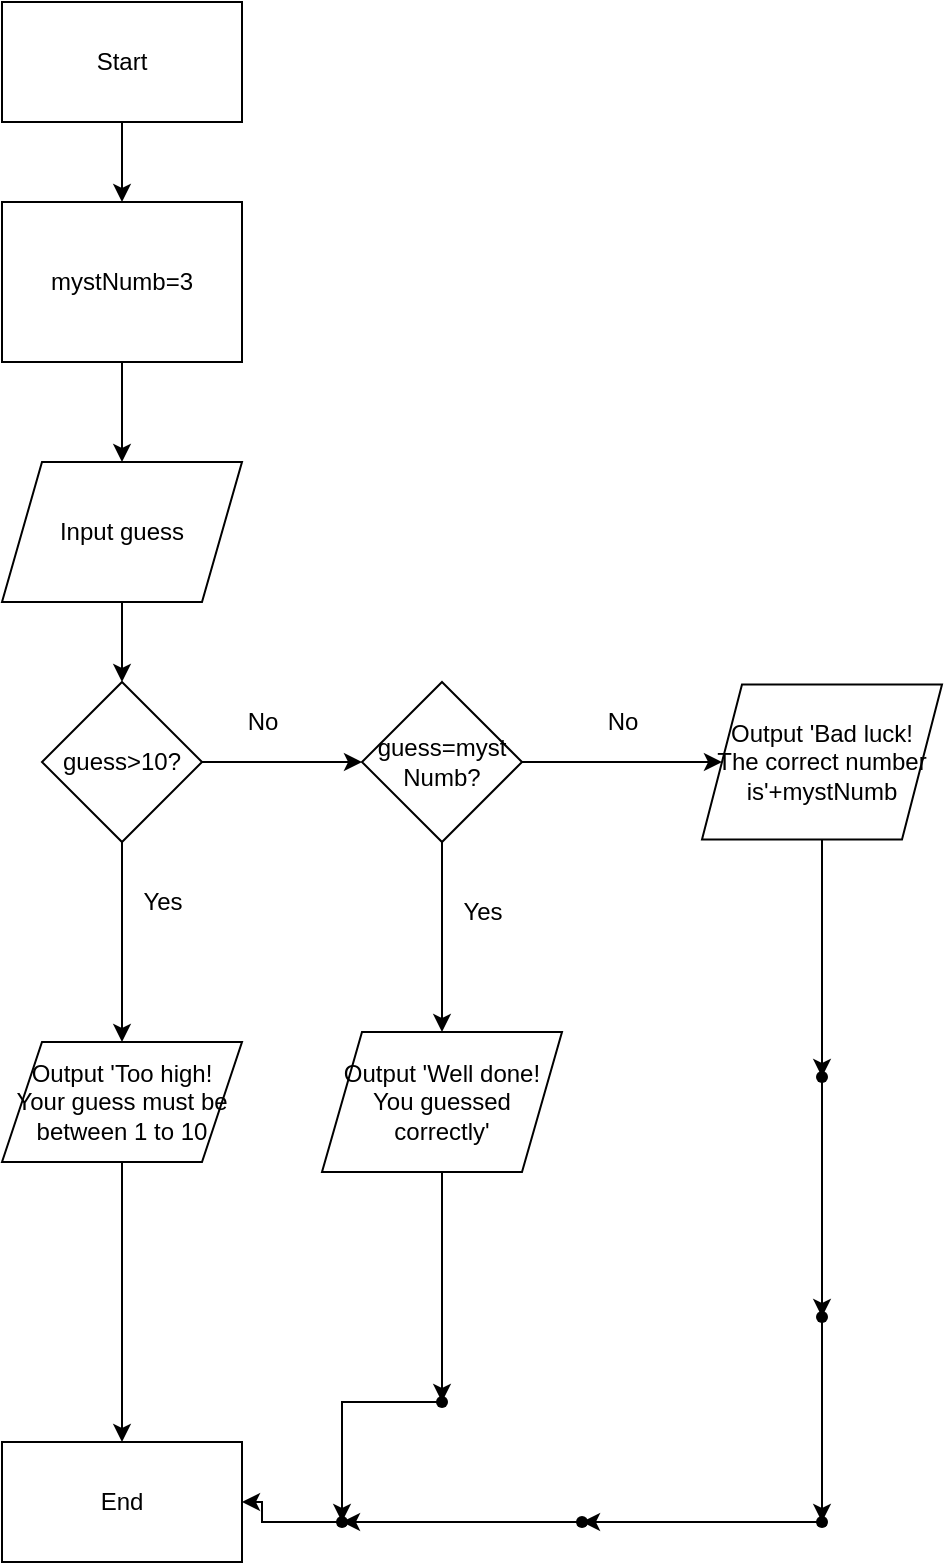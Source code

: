 <mxfile version="20.4.0" type="github">
  <diagram id="IygaAQO6Fwkb2t0BwK1n" name="Page-1">
    <mxGraphModel dx="1038" dy="571" grid="1" gridSize="10" guides="1" tooltips="1" connect="1" arrows="1" fold="1" page="1" pageScale="1" pageWidth="1100" pageHeight="850" math="0" shadow="0">
      <root>
        <mxCell id="0" />
        <mxCell id="1" parent="0" />
        <mxCell id="u7WO7krfSVd80VwErUgb-2" value="" style="edgeStyle=orthogonalEdgeStyle;rounded=0;orthogonalLoop=1;jettySize=auto;html=1;" edge="1" parent="1" source="-EWFHfNRZtV0F0qdSBJq-1" target="u7WO7krfSVd80VwErUgb-1">
          <mxGeometry relative="1" as="geometry" />
        </mxCell>
        <mxCell id="-EWFHfNRZtV0F0qdSBJq-1" value="Start" style="rounded=0;whiteSpace=wrap;html=1;strokeColor=#000000;" parent="1" vertex="1">
          <mxGeometry x="500" y="20" width="120" height="60" as="geometry" />
        </mxCell>
        <mxCell id="-EWFHfNRZtV0F0qdSBJq-14" value="End" style="rounded=0;whiteSpace=wrap;html=1;strokeColor=#000000;" parent="1" vertex="1">
          <mxGeometry x="500" y="740" width="120" height="60" as="geometry" />
        </mxCell>
        <mxCell id="u7WO7krfSVd80VwErUgb-4" value="" style="edgeStyle=orthogonalEdgeStyle;rounded=0;orthogonalLoop=1;jettySize=auto;html=1;" edge="1" parent="1" source="u7WO7krfSVd80VwErUgb-1" target="u7WO7krfSVd80VwErUgb-3">
          <mxGeometry relative="1" as="geometry" />
        </mxCell>
        <mxCell id="u7WO7krfSVd80VwErUgb-1" value="mystNumb=3" style="whiteSpace=wrap;html=1;strokeColor=#000000;rounded=0;" vertex="1" parent="1">
          <mxGeometry x="500" y="120" width="120" height="80" as="geometry" />
        </mxCell>
        <mxCell id="u7WO7krfSVd80VwErUgb-6" value="" style="edgeStyle=orthogonalEdgeStyle;rounded=0;orthogonalLoop=1;jettySize=auto;html=1;" edge="1" parent="1" source="u7WO7krfSVd80VwErUgb-3" target="u7WO7krfSVd80VwErUgb-5">
          <mxGeometry relative="1" as="geometry" />
        </mxCell>
        <mxCell id="u7WO7krfSVd80VwErUgb-3" value="Input guess" style="shape=parallelogram;perimeter=parallelogramPerimeter;whiteSpace=wrap;html=1;fixedSize=1;strokeColor=#000000;rounded=0;" vertex="1" parent="1">
          <mxGeometry x="500" y="250" width="120" height="70" as="geometry" />
        </mxCell>
        <mxCell id="u7WO7krfSVd80VwErUgb-8" value="" style="edgeStyle=orthogonalEdgeStyle;rounded=0;orthogonalLoop=1;jettySize=auto;html=1;" edge="1" parent="1" source="u7WO7krfSVd80VwErUgb-5" target="u7WO7krfSVd80VwErUgb-7">
          <mxGeometry relative="1" as="geometry" />
        </mxCell>
        <mxCell id="u7WO7krfSVd80VwErUgb-11" value="" style="edgeStyle=orthogonalEdgeStyle;rounded=0;orthogonalLoop=1;jettySize=auto;html=1;" edge="1" parent="1" source="u7WO7krfSVd80VwErUgb-5" target="u7WO7krfSVd80VwErUgb-10">
          <mxGeometry relative="1" as="geometry" />
        </mxCell>
        <mxCell id="u7WO7krfSVd80VwErUgb-5" value="guess&amp;gt;10?" style="rhombus;whiteSpace=wrap;html=1;strokeColor=#000000;rounded=0;" vertex="1" parent="1">
          <mxGeometry x="520" y="360" width="80" height="80" as="geometry" />
        </mxCell>
        <mxCell id="u7WO7krfSVd80VwErUgb-9" value="" style="edgeStyle=orthogonalEdgeStyle;rounded=0;orthogonalLoop=1;jettySize=auto;html=1;" edge="1" parent="1" source="u7WO7krfSVd80VwErUgb-7" target="-EWFHfNRZtV0F0qdSBJq-14">
          <mxGeometry relative="1" as="geometry" />
        </mxCell>
        <mxCell id="u7WO7krfSVd80VwErUgb-7" value="Output &#39;Too high!&lt;br&gt;Your guess must be&lt;br&gt;between 1 to 10" style="shape=parallelogram;perimeter=parallelogramPerimeter;whiteSpace=wrap;html=1;fixedSize=1;strokeColor=#000000;rounded=0;" vertex="1" parent="1">
          <mxGeometry x="500" y="540" width="120" height="60" as="geometry" />
        </mxCell>
        <mxCell id="u7WO7krfSVd80VwErUgb-13" value="" style="edgeStyle=orthogonalEdgeStyle;rounded=0;orthogonalLoop=1;jettySize=auto;html=1;" edge="1" parent="1" source="u7WO7krfSVd80VwErUgb-10" target="u7WO7krfSVd80VwErUgb-12">
          <mxGeometry relative="1" as="geometry" />
        </mxCell>
        <mxCell id="u7WO7krfSVd80VwErUgb-18" value="" style="edgeStyle=orthogonalEdgeStyle;rounded=0;orthogonalLoop=1;jettySize=auto;html=1;" edge="1" parent="1" source="u7WO7krfSVd80VwErUgb-10" target="u7WO7krfSVd80VwErUgb-17">
          <mxGeometry relative="1" as="geometry" />
        </mxCell>
        <mxCell id="u7WO7krfSVd80VwErUgb-10" value="guess=myst&lt;br&gt;Numb?" style="rhombus;whiteSpace=wrap;html=1;strokeColor=#000000;rounded=0;" vertex="1" parent="1">
          <mxGeometry x="680" y="360" width="80" height="80" as="geometry" />
        </mxCell>
        <mxCell id="u7WO7krfSVd80VwErUgb-31" value="" style="edgeStyle=orthogonalEdgeStyle;rounded=0;orthogonalLoop=1;jettySize=auto;html=1;" edge="1" parent="1" source="u7WO7krfSVd80VwErUgb-12" target="u7WO7krfSVd80VwErUgb-30">
          <mxGeometry relative="1" as="geometry" />
        </mxCell>
        <mxCell id="u7WO7krfSVd80VwErUgb-12" value="Output &#39;Well done!&lt;br&gt;You guessed &lt;br&gt;correctly&#39;" style="shape=parallelogram;perimeter=parallelogramPerimeter;whiteSpace=wrap;html=1;fixedSize=1;strokeColor=#000000;rounded=0;" vertex="1" parent="1">
          <mxGeometry x="660" y="535" width="120" height="70" as="geometry" />
        </mxCell>
        <mxCell id="u7WO7krfSVd80VwErUgb-20" value="" style="edgeStyle=orthogonalEdgeStyle;rounded=0;orthogonalLoop=1;jettySize=auto;html=1;" edge="1" parent="1" source="u7WO7krfSVd80VwErUgb-17" target="u7WO7krfSVd80VwErUgb-19">
          <mxGeometry relative="1" as="geometry" />
        </mxCell>
        <mxCell id="u7WO7krfSVd80VwErUgb-17" value="Output &#39;Bad luck!&lt;br&gt;The correct number&lt;br&gt;is&#39;+mystNumb" style="shape=parallelogram;perimeter=parallelogramPerimeter;whiteSpace=wrap;html=1;fixedSize=1;strokeColor=#000000;rounded=0;" vertex="1" parent="1">
          <mxGeometry x="850" y="361.25" width="120" height="77.5" as="geometry" />
        </mxCell>
        <mxCell id="u7WO7krfSVd80VwErUgb-22" value="" style="edgeStyle=orthogonalEdgeStyle;rounded=0;orthogonalLoop=1;jettySize=auto;html=1;" edge="1" parent="1" source="u7WO7krfSVd80VwErUgb-19" target="u7WO7krfSVd80VwErUgb-21">
          <mxGeometry relative="1" as="geometry" />
        </mxCell>
        <mxCell id="u7WO7krfSVd80VwErUgb-19" value="" style="shape=waypoint;sketch=0;size=6;pointerEvents=1;points=[];fillColor=default;resizable=0;rotatable=0;perimeter=centerPerimeter;snapToPoint=1;strokeColor=#000000;rounded=0;" vertex="1" parent="1">
          <mxGeometry x="890" y="537.5" width="40" height="40" as="geometry" />
        </mxCell>
        <mxCell id="u7WO7krfSVd80VwErUgb-24" value="" style="edgeStyle=orthogonalEdgeStyle;rounded=0;orthogonalLoop=1;jettySize=auto;html=1;" edge="1" parent="1" source="u7WO7krfSVd80VwErUgb-21" target="u7WO7krfSVd80VwErUgb-23">
          <mxGeometry relative="1" as="geometry" />
        </mxCell>
        <mxCell id="u7WO7krfSVd80VwErUgb-21" value="" style="shape=waypoint;sketch=0;size=6;pointerEvents=1;points=[];fillColor=default;resizable=0;rotatable=0;perimeter=centerPerimeter;snapToPoint=1;strokeColor=#000000;rounded=0;" vertex="1" parent="1">
          <mxGeometry x="890" y="657.5" width="40" height="40" as="geometry" />
        </mxCell>
        <mxCell id="u7WO7krfSVd80VwErUgb-26" value="" style="edgeStyle=orthogonalEdgeStyle;rounded=0;orthogonalLoop=1;jettySize=auto;html=1;" edge="1" parent="1" source="u7WO7krfSVd80VwErUgb-23" target="u7WO7krfSVd80VwErUgb-25">
          <mxGeometry relative="1" as="geometry" />
        </mxCell>
        <mxCell id="u7WO7krfSVd80VwErUgb-23" value="" style="shape=waypoint;sketch=0;size=6;pointerEvents=1;points=[];fillColor=default;resizable=0;rotatable=0;perimeter=centerPerimeter;snapToPoint=1;strokeColor=#000000;rounded=0;" vertex="1" parent="1">
          <mxGeometry x="890" y="760" width="40" height="40" as="geometry" />
        </mxCell>
        <mxCell id="u7WO7krfSVd80VwErUgb-28" value="" style="edgeStyle=orthogonalEdgeStyle;rounded=0;orthogonalLoop=1;jettySize=auto;html=1;" edge="1" parent="1" source="u7WO7krfSVd80VwErUgb-25" target="u7WO7krfSVd80VwErUgb-27">
          <mxGeometry relative="1" as="geometry" />
        </mxCell>
        <mxCell id="u7WO7krfSVd80VwErUgb-25" value="" style="shape=waypoint;sketch=0;size=6;pointerEvents=1;points=[];fillColor=default;resizable=0;rotatable=0;perimeter=centerPerimeter;snapToPoint=1;strokeColor=#000000;rounded=0;" vertex="1" parent="1">
          <mxGeometry x="770" y="760" width="40" height="40" as="geometry" />
        </mxCell>
        <mxCell id="u7WO7krfSVd80VwErUgb-29" value="" style="edgeStyle=orthogonalEdgeStyle;rounded=0;orthogonalLoop=1;jettySize=auto;html=1;" edge="1" parent="1" source="u7WO7krfSVd80VwErUgb-27" target="-EWFHfNRZtV0F0qdSBJq-14">
          <mxGeometry relative="1" as="geometry" />
        </mxCell>
        <mxCell id="u7WO7krfSVd80VwErUgb-27" value="" style="shape=waypoint;sketch=0;size=6;pointerEvents=1;points=[];fillColor=default;resizable=0;rotatable=0;perimeter=centerPerimeter;snapToPoint=1;strokeColor=#000000;rounded=0;" vertex="1" parent="1">
          <mxGeometry x="650" y="760" width="40" height="40" as="geometry" />
        </mxCell>
        <mxCell id="u7WO7krfSVd80VwErUgb-32" value="" style="edgeStyle=orthogonalEdgeStyle;rounded=0;orthogonalLoop=1;jettySize=auto;html=1;" edge="1" parent="1" source="u7WO7krfSVd80VwErUgb-30" target="u7WO7krfSVd80VwErUgb-27">
          <mxGeometry relative="1" as="geometry" />
        </mxCell>
        <mxCell id="u7WO7krfSVd80VwErUgb-30" value="" style="shape=waypoint;sketch=0;size=6;pointerEvents=1;points=[];fillColor=default;resizable=0;rotatable=0;perimeter=centerPerimeter;snapToPoint=1;strokeColor=#000000;rounded=0;" vertex="1" parent="1">
          <mxGeometry x="700" y="700" width="40" height="40" as="geometry" />
        </mxCell>
        <mxCell id="u7WO7krfSVd80VwErUgb-33" value="No" style="text;html=1;align=center;verticalAlign=middle;resizable=0;points=[];autosize=1;strokeColor=none;fillColor=none;" vertex="1" parent="1">
          <mxGeometry x="610" y="365" width="40" height="30" as="geometry" />
        </mxCell>
        <mxCell id="u7WO7krfSVd80VwErUgb-34" value="No" style="text;html=1;align=center;verticalAlign=middle;resizable=0;points=[];autosize=1;strokeColor=none;fillColor=none;" vertex="1" parent="1">
          <mxGeometry x="790" y="365" width="40" height="30" as="geometry" />
        </mxCell>
        <mxCell id="u7WO7krfSVd80VwErUgb-35" value="Yes" style="text;html=1;align=center;verticalAlign=middle;resizable=0;points=[];autosize=1;strokeColor=none;fillColor=none;" vertex="1" parent="1">
          <mxGeometry x="560" y="455" width="40" height="30" as="geometry" />
        </mxCell>
        <mxCell id="u7WO7krfSVd80VwErUgb-36" value="Yes" style="text;html=1;align=center;verticalAlign=middle;resizable=0;points=[];autosize=1;strokeColor=none;fillColor=none;" vertex="1" parent="1">
          <mxGeometry x="720" y="460" width="40" height="30" as="geometry" />
        </mxCell>
      </root>
    </mxGraphModel>
  </diagram>
</mxfile>

